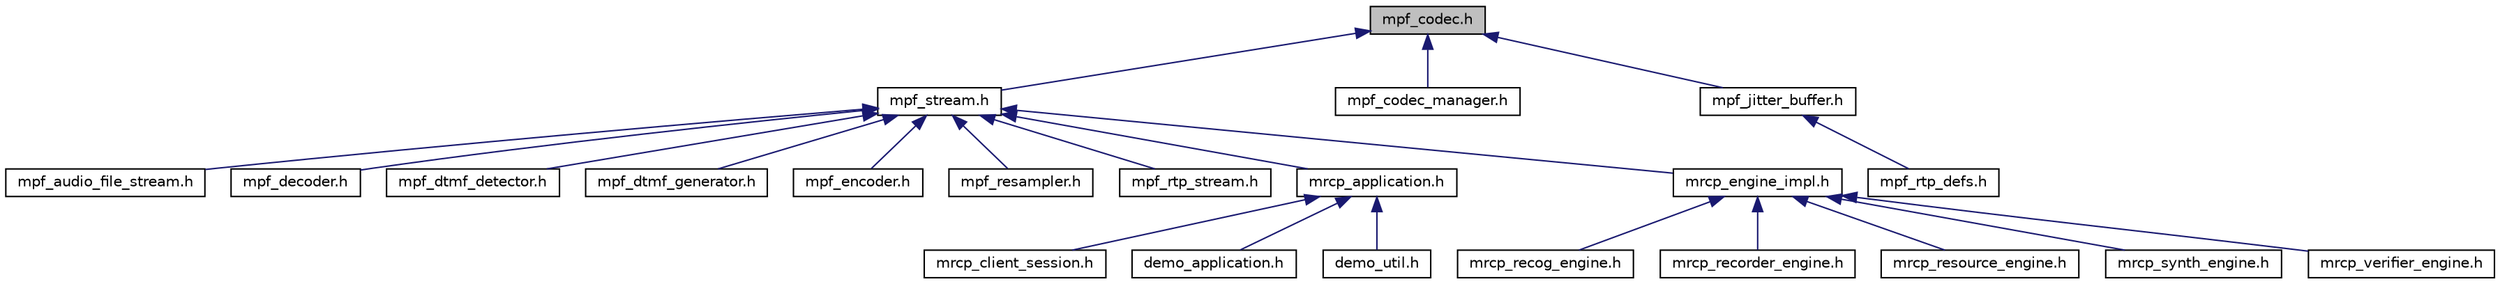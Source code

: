 digraph "mpf_codec.h"
{
  edge [fontname="Helvetica",fontsize="10",labelfontname="Helvetica",labelfontsize="10"];
  node [fontname="Helvetica",fontsize="10",shape=record];
  Node14 [label="mpf_codec.h",height=0.2,width=0.4,color="black", fillcolor="grey75", style="filled", fontcolor="black"];
  Node14 -> Node15 [dir="back",color="midnightblue",fontsize="10",style="solid",fontname="Helvetica"];
  Node15 [label="mpf_stream.h",height=0.2,width=0.4,color="black", fillcolor="white", style="filled",URL="$mpf__stream_8h.html",tooltip="MPF Bidirectional Stream. "];
  Node15 -> Node16 [dir="back",color="midnightblue",fontsize="10",style="solid",fontname="Helvetica"];
  Node16 [label="mpf_audio_file_stream.h",height=0.2,width=0.4,color="black", fillcolor="white", style="filled",URL="$mpf__audio__file__stream_8h.html",tooltip="MPF Audio FIle Stream. "];
  Node15 -> Node17 [dir="back",color="midnightblue",fontsize="10",style="solid",fontname="Helvetica"];
  Node17 [label="mpf_decoder.h",height=0.2,width=0.4,color="black", fillcolor="white", style="filled",URL="$mpf__decoder_8h.html",tooltip="MPF Stream Decoder. "];
  Node15 -> Node18 [dir="back",color="midnightblue",fontsize="10",style="solid",fontname="Helvetica"];
  Node18 [label="mpf_dtmf_detector.h",height=0.2,width=0.4,color="black", fillcolor="white", style="filled",URL="$mpf__dtmf__detector_8h.html",tooltip="DTMF detector. "];
  Node15 -> Node19 [dir="back",color="midnightblue",fontsize="10",style="solid",fontname="Helvetica"];
  Node19 [label="mpf_dtmf_generator.h",height=0.2,width=0.4,color="black", fillcolor="white", style="filled",URL="$mpf__dtmf__generator_8h.html",tooltip="DTMF generator. "];
  Node15 -> Node20 [dir="back",color="midnightblue",fontsize="10",style="solid",fontname="Helvetica"];
  Node20 [label="mpf_encoder.h",height=0.2,width=0.4,color="black", fillcolor="white", style="filled",URL="$mpf__encoder_8h.html",tooltip="MPF Stream Encoder. "];
  Node15 -> Node21 [dir="back",color="midnightblue",fontsize="10",style="solid",fontname="Helvetica"];
  Node21 [label="mpf_resampler.h",height=0.2,width=0.4,color="black", fillcolor="white", style="filled",URL="$mpf__resampler_8h.html",tooltip="MPF Stream Resampler. "];
  Node15 -> Node22 [dir="back",color="midnightblue",fontsize="10",style="solid",fontname="Helvetica"];
  Node22 [label="mpf_rtp_stream.h",height=0.2,width=0.4,color="black", fillcolor="white", style="filled",URL="$mpf__rtp__stream_8h.html",tooltip="MPF RTP Stream. "];
  Node15 -> Node23 [dir="back",color="midnightblue",fontsize="10",style="solid",fontname="Helvetica"];
  Node23 [label="mrcp_application.h",height=0.2,width=0.4,color="black", fillcolor="white", style="filled",URL="$mrcp__application_8h.html",tooltip="MRCP User Level Application Interface. "];
  Node23 -> Node24 [dir="back",color="midnightblue",fontsize="10",style="solid",fontname="Helvetica"];
  Node24 [label="mrcp_client_session.h",height=0.2,width=0.4,color="black", fillcolor="white", style="filled",URL="$mrcp__client__session_8h.html",tooltip="MRCP Client Session. "];
  Node23 -> Node25 [dir="back",color="midnightblue",fontsize="10",style="solid",fontname="Helvetica"];
  Node25 [label="demo_application.h",height=0.2,width=0.4,color="black", fillcolor="white", style="filled",URL="$demo__application_8h.html",tooltip="Demo MRCP Application. "];
  Node23 -> Node26 [dir="back",color="midnightblue",fontsize="10",style="solid",fontname="Helvetica"];
  Node26 [label="demo_util.h",height=0.2,width=0.4,color="black", fillcolor="white", style="filled",URL="$demo__util_8h.html",tooltip="Demo MRCP Utilities. "];
  Node15 -> Node27 [dir="back",color="midnightblue",fontsize="10",style="solid",fontname="Helvetica"];
  Node27 [label="mrcp_engine_impl.h",height=0.2,width=0.4,color="black", fillcolor="white", style="filled",URL="$mrcp__engine__impl_8h.html",tooltip="MRCP Engine Realization Interface (typically should be implemented in plugins) "];
  Node27 -> Node28 [dir="back",color="midnightblue",fontsize="10",style="solid",fontname="Helvetica"];
  Node28 [label="mrcp_recog_engine.h",height=0.2,width=0.4,color="black", fillcolor="white", style="filled",URL="$mrcp__recog__engine_8h.html",tooltip="Recognizer Engine Includes. "];
  Node27 -> Node29 [dir="back",color="midnightblue",fontsize="10",style="solid",fontname="Helvetica"];
  Node29 [label="mrcp_recorder_engine.h",height=0.2,width=0.4,color="black", fillcolor="white", style="filled",URL="$mrcp__recorder__engine_8h.html",tooltip="Recorder Engine Includes. "];
  Node27 -> Node30 [dir="back",color="midnightblue",fontsize="10",style="solid",fontname="Helvetica"];
  Node30 [label="mrcp_resource_engine.h",height=0.2,width=0.4,color="black", fillcolor="white", style="filled",URL="$mrcp__resource__engine_8h.html",tooltip="Legacy MRCP Resource Engine. "];
  Node27 -> Node31 [dir="back",color="midnightblue",fontsize="10",style="solid",fontname="Helvetica"];
  Node31 [label="mrcp_synth_engine.h",height=0.2,width=0.4,color="black", fillcolor="white", style="filled",URL="$mrcp__synth__engine_8h.html",tooltip="Synthesizer Engine Includes. "];
  Node27 -> Node32 [dir="back",color="midnightblue",fontsize="10",style="solid",fontname="Helvetica"];
  Node32 [label="mrcp_verifier_engine.h",height=0.2,width=0.4,color="black", fillcolor="white", style="filled",URL="$mrcp__verifier__engine_8h.html",tooltip="Verifier Engine Includes. "];
  Node14 -> Node33 [dir="back",color="midnightblue",fontsize="10",style="solid",fontname="Helvetica"];
  Node33 [label="mpf_codec_manager.h",height=0.2,width=0.4,color="black", fillcolor="white", style="filled",URL="$mpf__codec__manager_8h.html",tooltip="MPF Codec Manager. "];
  Node14 -> Node34 [dir="back",color="midnightblue",fontsize="10",style="solid",fontname="Helvetica"];
  Node34 [label="mpf_jitter_buffer.h",height=0.2,width=0.4,color="black", fillcolor="white", style="filled",URL="$mpf__jitter__buffer_8h.html",tooltip="Jitter Buffer. "];
  Node34 -> Node35 [dir="back",color="midnightblue",fontsize="10",style="solid",fontname="Helvetica"];
  Node35 [label="mpf_rtp_defs.h",height=0.2,width=0.4,color="black", fillcolor="white", style="filled",URL="$mpf__rtp__defs_8h.html",tooltip="Internal RTP Definitions. "];
}

